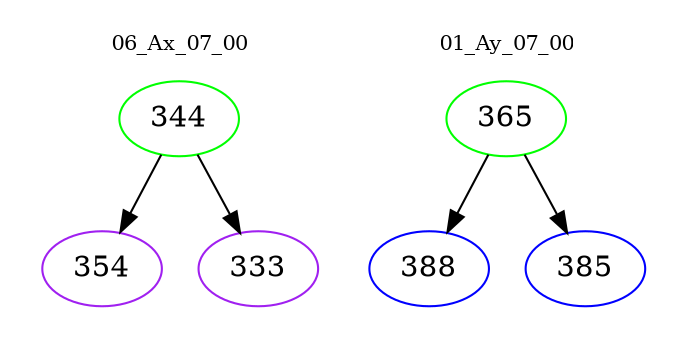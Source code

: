 digraph{
subgraph cluster_0 {
color = white
label = "06_Ax_07_00";
fontsize=10;
T0_344 [label="344", color="green"]
T0_344 -> T0_354 [color="black"]
T0_354 [label="354", color="purple"]
T0_344 -> T0_333 [color="black"]
T0_333 [label="333", color="purple"]
}
subgraph cluster_1 {
color = white
label = "01_Ay_07_00";
fontsize=10;
T1_365 [label="365", color="green"]
T1_365 -> T1_388 [color="black"]
T1_388 [label="388", color="blue"]
T1_365 -> T1_385 [color="black"]
T1_385 [label="385", color="blue"]
}
}

